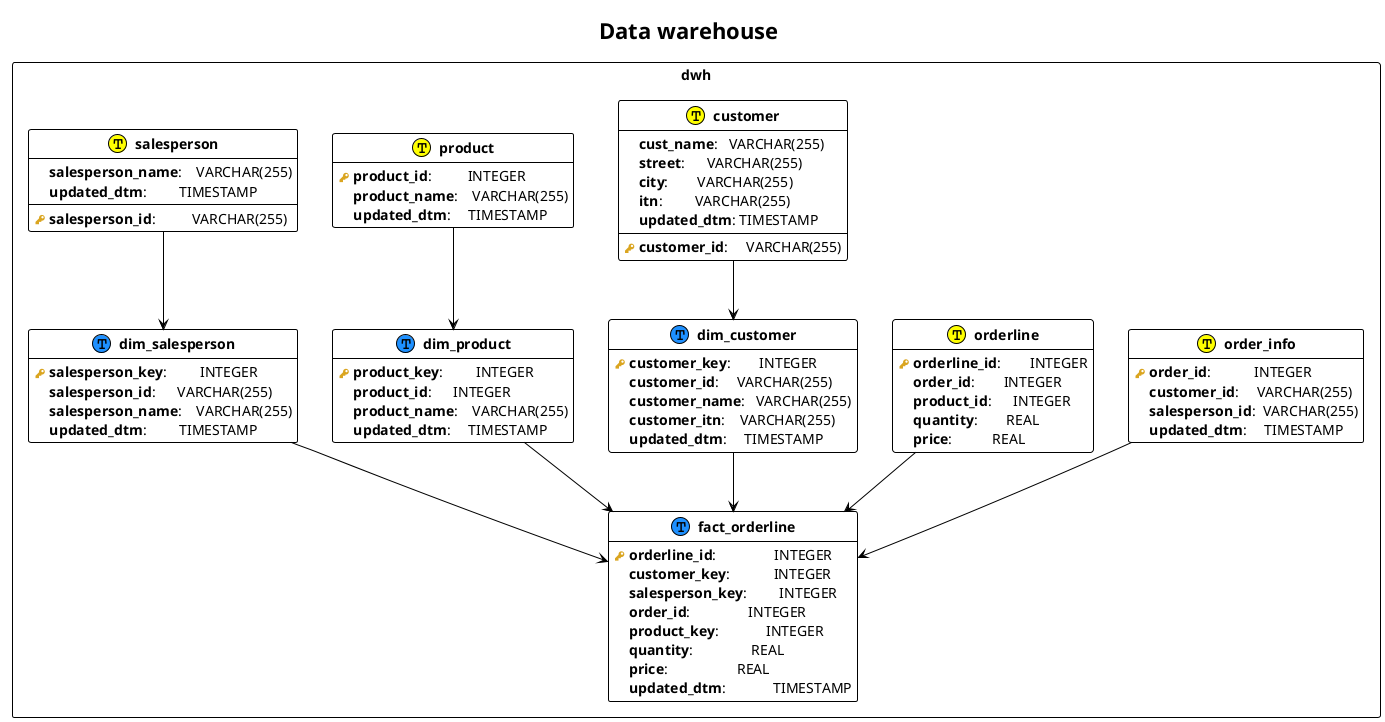 @startuml
    !theme plain
    hide empty methods

    !procedure $schema($name, $slug)
        package "$name" as $slug <<Rectangle>>
    !endprocedure

    !procedure $table($name, $slug)
        entity "<b>$name</b>" as $slug << (T, DodgerBlue) >>
    !endprocedure

    !procedure $importtable($name, $slug)
        entity "<b>$name</b>" as $slug << (T, Yellow) >>
    !endprocedure

    !procedure $pk($name)
        <color:#GoldenRod><&key></color> <b>**$name**</b>
    !endprocedure

    !procedure $fk($name)
        <color:#Silver><&key></color> **$name**
    !endprocedure

    !procedure $uk($name)
        {field} <back:#Yellow> <color:#White><&media-record></color> **$name**
    !endprocedure

    !procedure $column($name)
        {field} <color:#White><&media-record></color> **$name**
    !endprocedure

    title "Data warehouse"

    $schema("dwh", "dwh") {
        $importtable("order_info", "order_info") {
            $pk("order_id"):            INTEGER
            $column("customer_id"):     VARCHAR(255)
            $column("salesperson_id"):  VARCHAR(255)
            $column("updated_dtm"):     TIMESTAMP
        }
        $importtable("orderline", "orderline") {
            $pk("orderline_id"):        INTEGER
            $column("order_id"):        INTEGER
            $column("product_id"):      INTEGER
            $column("quantity"):        REAL
            $column("price"):           REAL
        }
        $importtable("customer", "customer") {
            $pk("customer_id"):     VARCHAR(255)
            $column("cust_name"):   VARCHAR(255)
            $column("street"):      VARCHAR(255)
            $column("city"):        VARCHAR(255)
            $column("itn"):         VARCHAR(255)
            $column("updated_dtm"): TIMESTAMP
        }
        $importtable("product", "product") {
            $pk("product_id"):          INTEGER
            $column("product_name"):    VARCHAR(255)
            $column("updated_dtm"):     TIMESTAMP
        }
        $importtable("salesperson", "salesperson") {
            $pk("salesperson_id"):          VARCHAR(255)
            $column("salesperson_name"):    VARCHAR(255)
            $column("updated_dtm"):         TIMESTAMP
        }
        $table("fact_orderline", "fact_orderline") {
            $pk("orderline_id"):                INTEGER
            $column("customer_key"):            INTEGER
            $column("salesperson_key"):         INTEGER
            $column("order_id"):                INTEGER
            $column("product_key"):             INTEGER
            $column("quantity"):                REAL
            $column("price"):                   REAL
            $column("updated_dtm"):             TIMESTAMP
        }
        $table("dim_customer", "dim_customer") {
            $pk("customer_key"):        INTEGER
            $column("customer_id"):     VARCHAR(255)
            $column("customer_name"):   VARCHAR(255)
            $column("customer_itn"):    VARCHAR(255)
            $column("updated_dtm"):     TIMESTAMP
        }
        $table("dim_product", "dim_product") {
            $pk("product_key"):         INTEGER
            $column("product_id"):      INTEGER
            $column("product_name"):    VARCHAR(255)
            $column("updated_dtm"):     TIMESTAMP
        }
        $table("dim_salesperson", "dim_salesperson") {
            $pk("salesperson_key"):         INTEGER
            $column("salesperson_id"):      VARCHAR(255)
            $column("salesperson_name"):    VARCHAR(255)
            $column("updated_dtm"):         TIMESTAMP
        }
    }
    dwh.customer --> dwh.dim_customer
    dwh.product --> dwh.dim_product
    dwh.salesperson --> dwh.dim_salesperson
    dwh.order_info --> dwh.fact_orderline
    dwh.orderline --> dwh.fact_orderline
    dwh.dim_customer --> dwh.fact_orderline
    dwh.dim_product --> dwh.fact_orderline
    dwh.dim_salesperson --> dwh.fact_orderline
@enduml